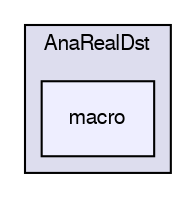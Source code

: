 digraph "/dev/shm/kenichi/update-e1039-doc/e1039-analysis/AnaRealDst/macro" {
  bgcolor=transparent;
  compound=true
  node [ fontsize="10", fontname="FreeSans"];
  edge [ labelfontsize="10", labelfontname="FreeSans"];
  subgraph clusterdir_45573c73398c5d4a27a855c4e8503ce2 {
    graph [ bgcolor="#ddddee", pencolor="black", label="AnaRealDst" fontname="FreeSans", fontsize="10", URL="dir_45573c73398c5d4a27a855c4e8503ce2.html"]
  dir_177a6641948ec333b1cff9a59767e4f0 [shape=box, label="macro", style="filled", fillcolor="#eeeeff", pencolor="black", URL="dir_177a6641948ec333b1cff9a59767e4f0.html"];
  }
}
